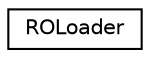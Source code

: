 digraph "Graphical Class Hierarchy"
{
  edge [fontname="Helvetica",fontsize="10",labelfontname="Helvetica",labelfontsize="10"];
  node [fontname="Helvetica",fontsize="10",shape=record];
  rankdir="LR";
  Node0 [label="ROLoader",height=0.2,width=0.4,color="black", fillcolor="white", style="filled",URL="$d6/da1/class_r_o_loader.html",tooltip="The data loader. "];
}
